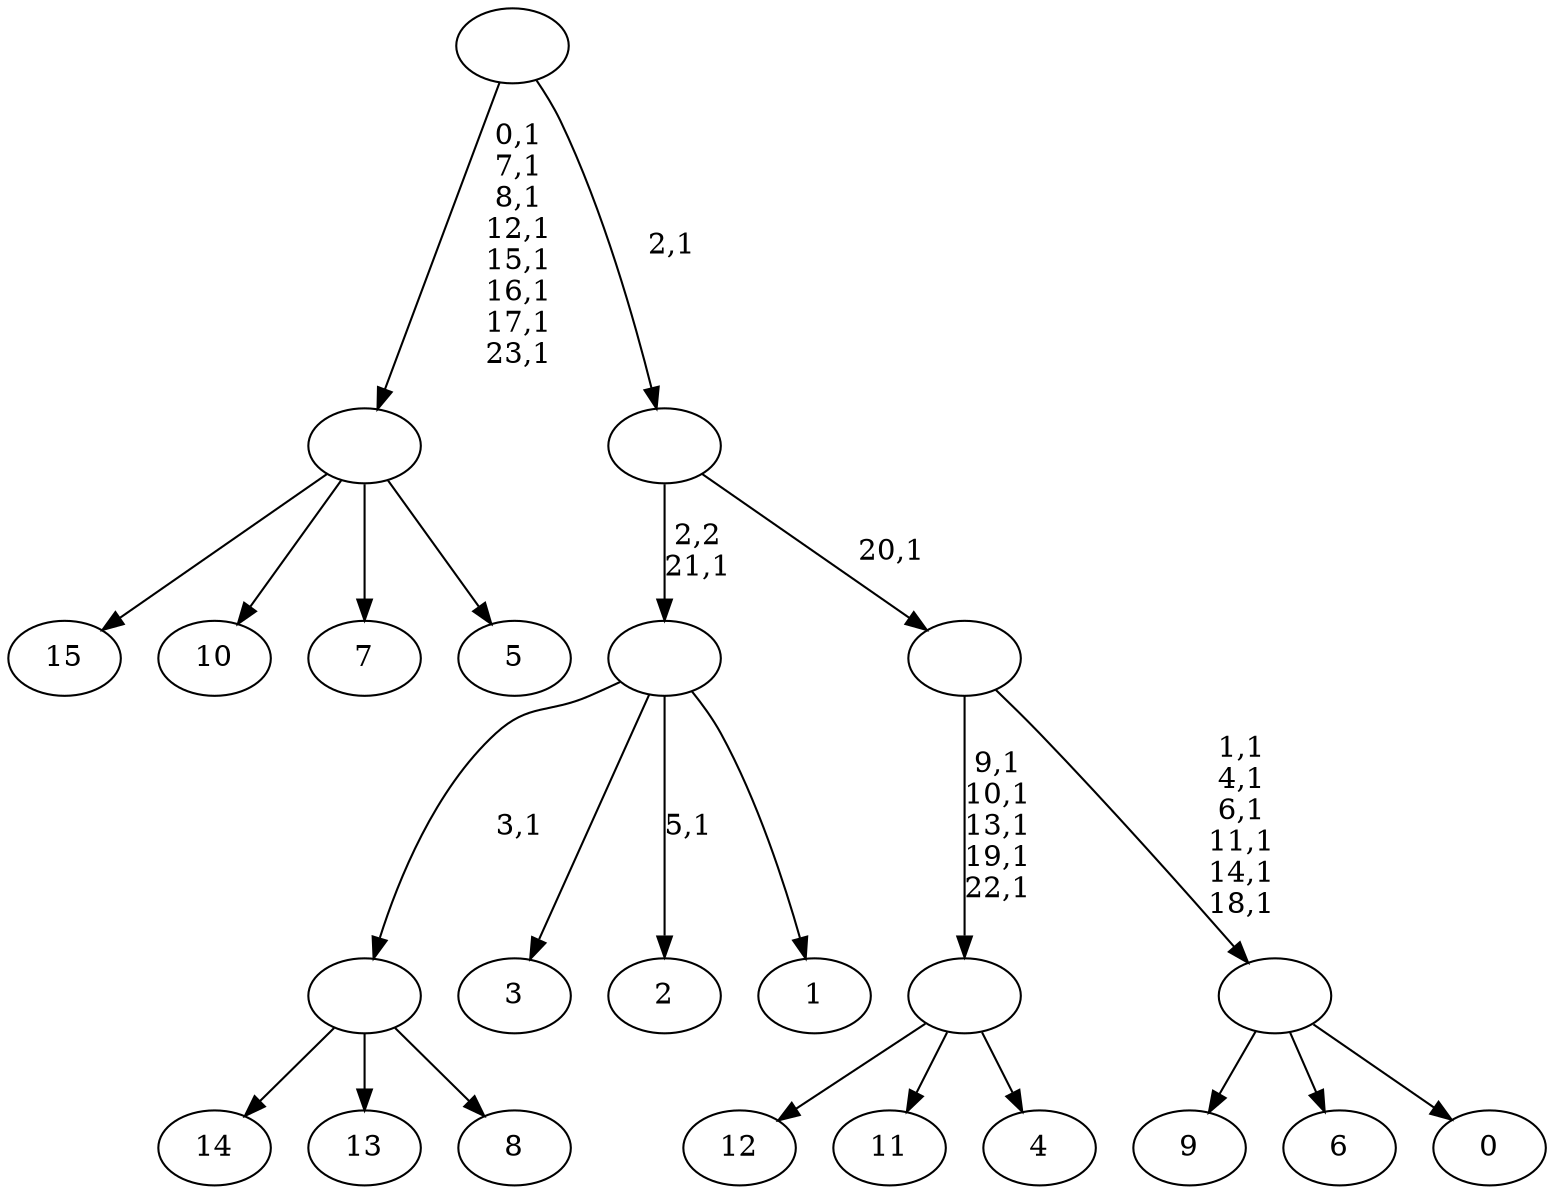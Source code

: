 digraph T {
	40 [label="15"]
	39 [label="14"]
	38 [label="13"]
	37 [label="12"]
	36 [label="11"]
	35 [label="10"]
	34 [label="9"]
	33 [label="8"]
	32 [label=""]
	31 [label="7"]
	30 [label="6"]
	29 [label="5"]
	28 [label=""]
	20 [label="4"]
	19 [label=""]
	14 [label="3"]
	13 [label="2"]
	11 [label="1"]
	10 [label=""]
	9 [label="0"]
	8 [label=""]
	2 [label=""]
	1 [label=""]
	0 [label=""]
	32 -> 39 [label=""]
	32 -> 38 [label=""]
	32 -> 33 [label=""]
	28 -> 40 [label=""]
	28 -> 35 [label=""]
	28 -> 31 [label=""]
	28 -> 29 [label=""]
	19 -> 37 [label=""]
	19 -> 36 [label=""]
	19 -> 20 [label=""]
	10 -> 13 [label="5,1"]
	10 -> 32 [label="3,1"]
	10 -> 14 [label=""]
	10 -> 11 [label=""]
	8 -> 34 [label=""]
	8 -> 30 [label=""]
	8 -> 9 [label=""]
	2 -> 8 [label="1,1\n4,1\n6,1\n11,1\n14,1\n18,1"]
	2 -> 19 [label="9,1\n10,1\n13,1\n19,1\n22,1"]
	1 -> 10 [label="2,2\n21,1"]
	1 -> 2 [label="20,1"]
	0 -> 28 [label="0,1\n7,1\n8,1\n12,1\n15,1\n16,1\n17,1\n23,1"]
	0 -> 1 [label="2,1"]
}
